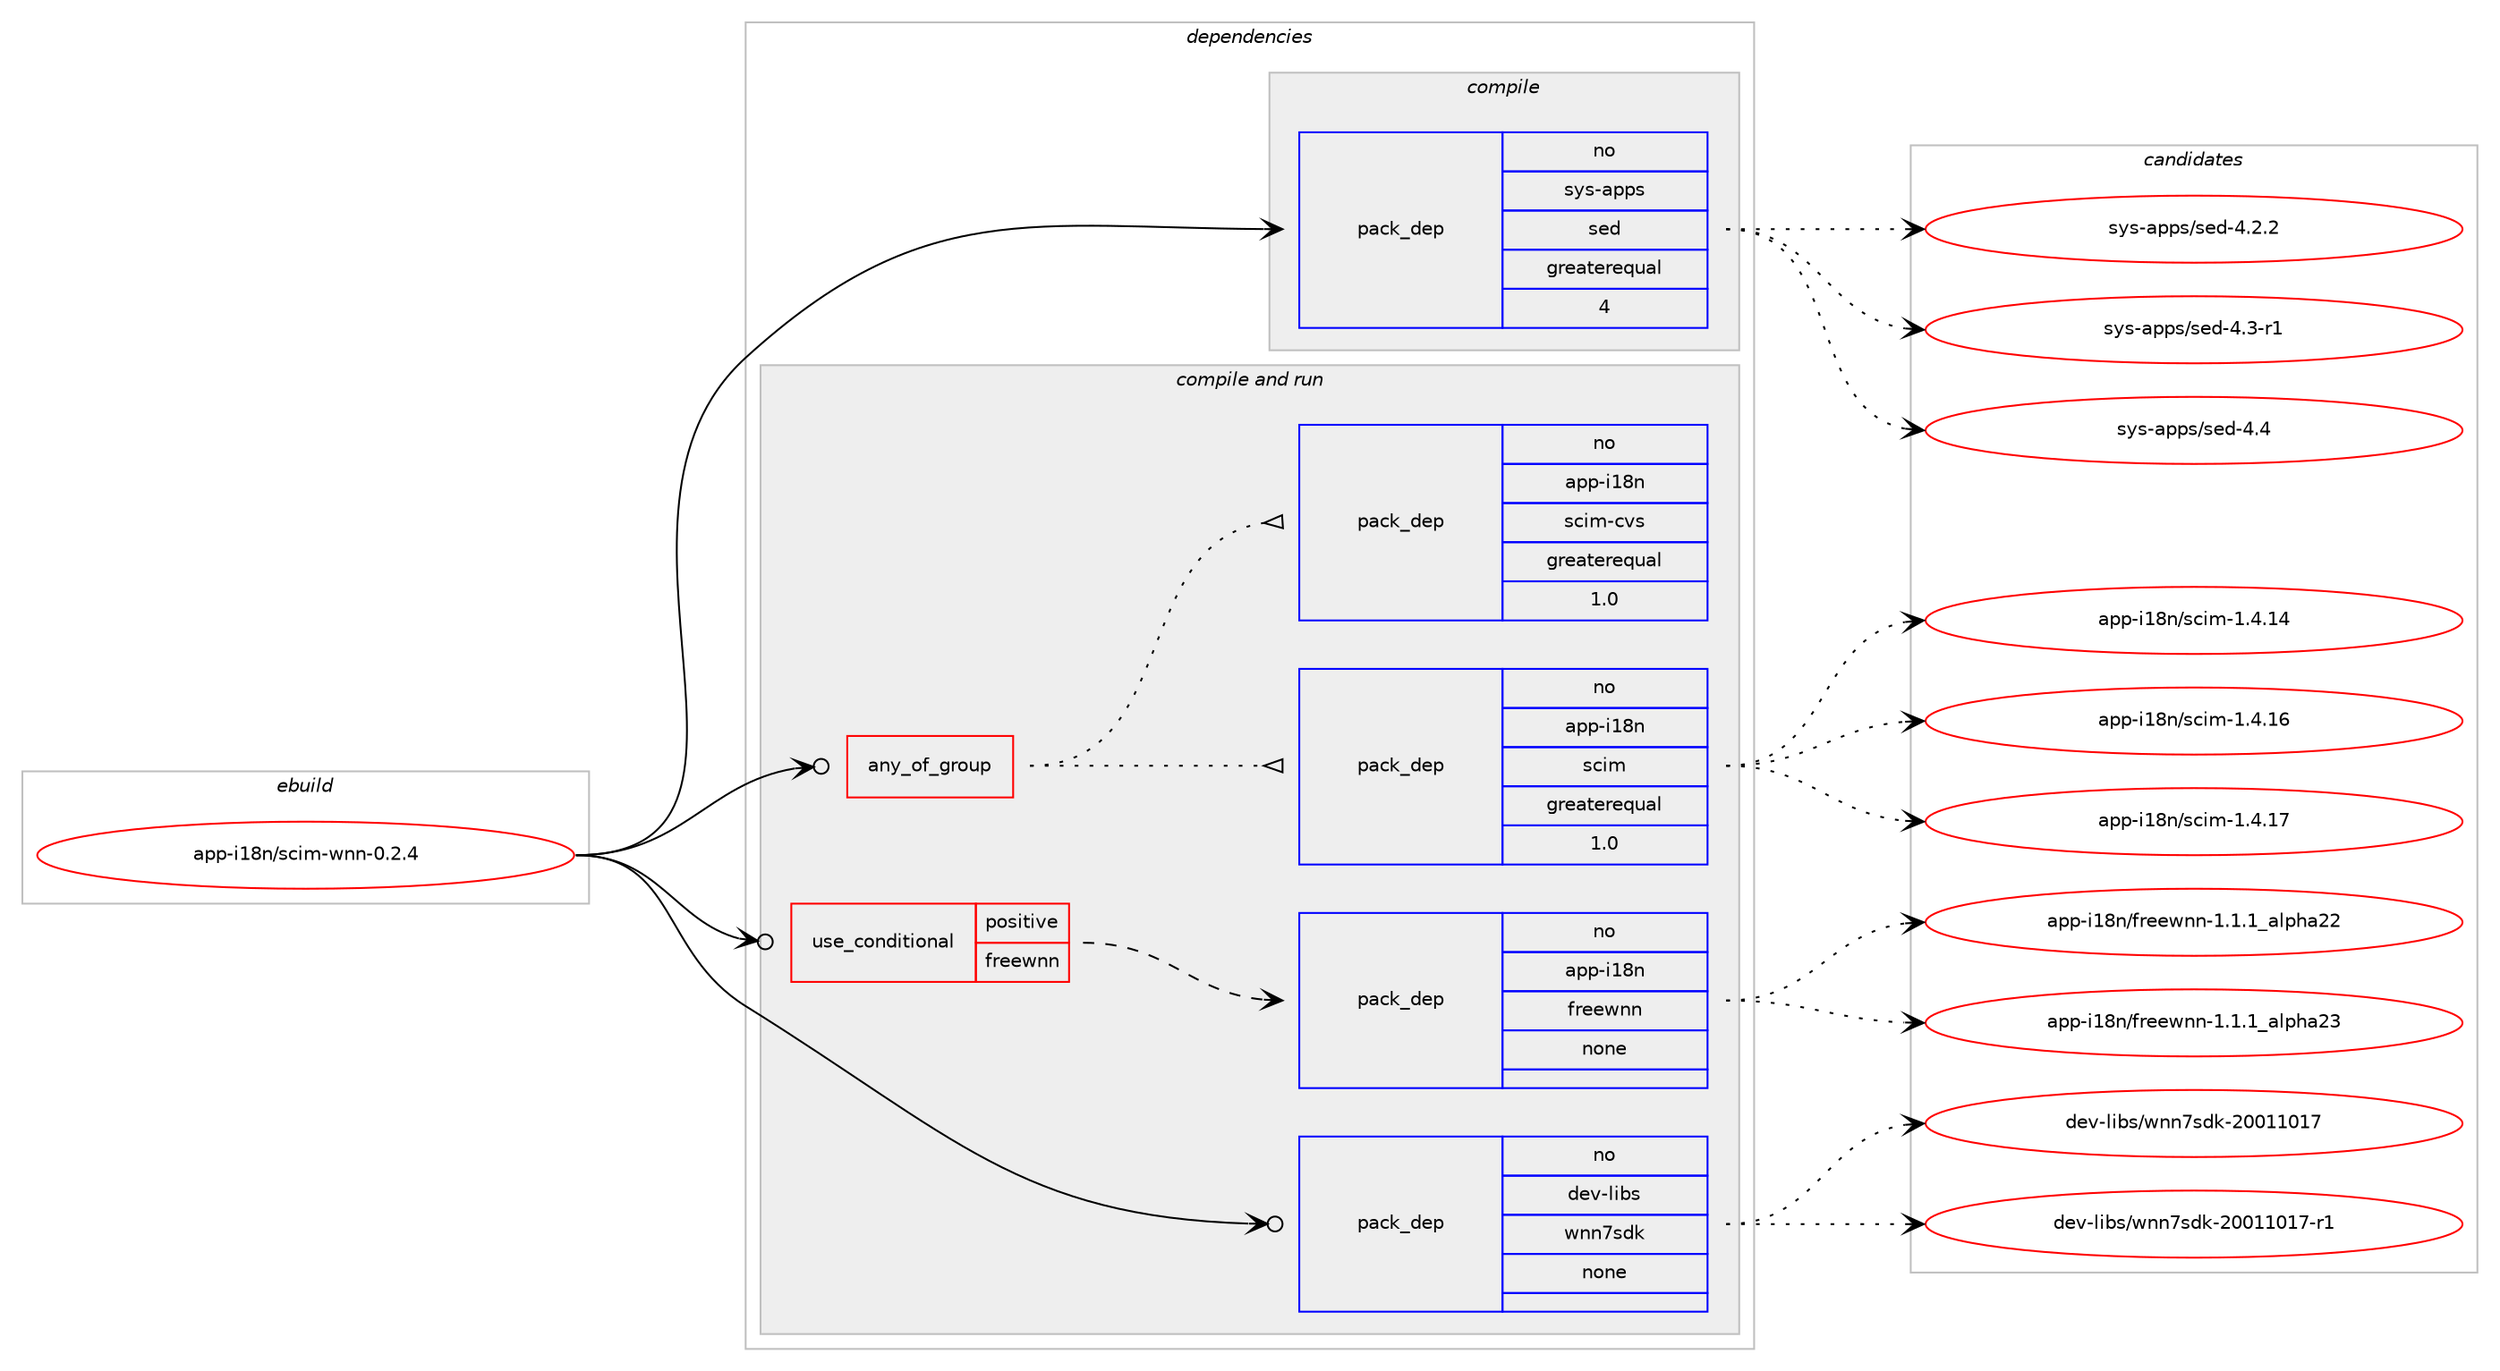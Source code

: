 digraph prolog {

# *************
# Graph options
# *************

newrank=true;
concentrate=true;
compound=true;
graph [rankdir=LR,fontname=Helvetica,fontsize=10,ranksep=1.5];#, ranksep=2.5, nodesep=0.2];
edge  [arrowhead=vee];
node  [fontname=Helvetica,fontsize=10];

# **********
# The ebuild
# **********

subgraph cluster_leftcol {
color=gray;
rank=same;
label=<<i>ebuild</i>>;
id [label="app-i18n/scim-wnn-0.2.4", color=red, width=4, href="../app-i18n/scim-wnn-0.2.4.svg"];
}

# ****************
# The dependencies
# ****************

subgraph cluster_midcol {
color=gray;
label=<<i>dependencies</i>>;
subgraph cluster_compile {
fillcolor="#eeeeee";
style=filled;
label=<<i>compile</i>>;
subgraph pack31086 {
dependency43752 [label=<<TABLE BORDER="0" CELLBORDER="1" CELLSPACING="0" CELLPADDING="4" WIDTH="220"><TR><TD ROWSPAN="6" CELLPADDING="30">pack_dep</TD></TR><TR><TD WIDTH="110">no</TD></TR><TR><TD>sys-apps</TD></TR><TR><TD>sed</TD></TR><TR><TD>greaterequal</TD></TR><TR><TD>4</TD></TR></TABLE>>, shape=none, color=blue];
}
id:e -> dependency43752:w [weight=20,style="solid",arrowhead="vee"];
}
subgraph cluster_compileandrun {
fillcolor="#eeeeee";
style=filled;
label=<<i>compile and run</i>>;
subgraph any691 {
dependency43753 [label=<<TABLE BORDER="0" CELLBORDER="1" CELLSPACING="0" CELLPADDING="4"><TR><TD CELLPADDING="10">any_of_group</TD></TR></TABLE>>, shape=none, color=red];subgraph pack31087 {
dependency43754 [label=<<TABLE BORDER="0" CELLBORDER="1" CELLSPACING="0" CELLPADDING="4" WIDTH="220"><TR><TD ROWSPAN="6" CELLPADDING="30">pack_dep</TD></TR><TR><TD WIDTH="110">no</TD></TR><TR><TD>app-i18n</TD></TR><TR><TD>scim</TD></TR><TR><TD>greaterequal</TD></TR><TR><TD>1.0</TD></TR></TABLE>>, shape=none, color=blue];
}
dependency43753:e -> dependency43754:w [weight=20,style="dotted",arrowhead="oinv"];
subgraph pack31088 {
dependency43755 [label=<<TABLE BORDER="0" CELLBORDER="1" CELLSPACING="0" CELLPADDING="4" WIDTH="220"><TR><TD ROWSPAN="6" CELLPADDING="30">pack_dep</TD></TR><TR><TD WIDTH="110">no</TD></TR><TR><TD>app-i18n</TD></TR><TR><TD>scim-cvs</TD></TR><TR><TD>greaterequal</TD></TR><TR><TD>1.0</TD></TR></TABLE>>, shape=none, color=blue];
}
dependency43753:e -> dependency43755:w [weight=20,style="dotted",arrowhead="oinv"];
}
id:e -> dependency43753:w [weight=20,style="solid",arrowhead="odotvee"];
subgraph cond11955 {
dependency43756 [label=<<TABLE BORDER="0" CELLBORDER="1" CELLSPACING="0" CELLPADDING="4"><TR><TD ROWSPAN="3" CELLPADDING="10">use_conditional</TD></TR><TR><TD>positive</TD></TR><TR><TD>freewnn</TD></TR></TABLE>>, shape=none, color=red];
subgraph pack31089 {
dependency43757 [label=<<TABLE BORDER="0" CELLBORDER="1" CELLSPACING="0" CELLPADDING="4" WIDTH="220"><TR><TD ROWSPAN="6" CELLPADDING="30">pack_dep</TD></TR><TR><TD WIDTH="110">no</TD></TR><TR><TD>app-i18n</TD></TR><TR><TD>freewnn</TD></TR><TR><TD>none</TD></TR><TR><TD></TD></TR></TABLE>>, shape=none, color=blue];
}
dependency43756:e -> dependency43757:w [weight=20,style="dashed",arrowhead="vee"];
}
id:e -> dependency43756:w [weight=20,style="solid",arrowhead="odotvee"];
subgraph pack31090 {
dependency43758 [label=<<TABLE BORDER="0" CELLBORDER="1" CELLSPACING="0" CELLPADDING="4" WIDTH="220"><TR><TD ROWSPAN="6" CELLPADDING="30">pack_dep</TD></TR><TR><TD WIDTH="110">no</TD></TR><TR><TD>dev-libs</TD></TR><TR><TD>wnn7sdk</TD></TR><TR><TD>none</TD></TR><TR><TD></TD></TR></TABLE>>, shape=none, color=blue];
}
id:e -> dependency43758:w [weight=20,style="solid",arrowhead="odotvee"];
}
subgraph cluster_run {
fillcolor="#eeeeee";
style=filled;
label=<<i>run</i>>;
}
}

# **************
# The candidates
# **************

subgraph cluster_choices {
rank=same;
color=gray;
label=<<i>candidates</i>>;

subgraph choice31086 {
color=black;
nodesep=1;
choice115121115459711211211547115101100455246504650 [label="sys-apps/sed-4.2.2", color=red, width=4,href="../sys-apps/sed-4.2.2.svg"];
choice115121115459711211211547115101100455246514511449 [label="sys-apps/sed-4.3-r1", color=red, width=4,href="../sys-apps/sed-4.3-r1.svg"];
choice11512111545971121121154711510110045524652 [label="sys-apps/sed-4.4", color=red, width=4,href="../sys-apps/sed-4.4.svg"];
dependency43752:e -> choice115121115459711211211547115101100455246504650:w [style=dotted,weight="100"];
dependency43752:e -> choice115121115459711211211547115101100455246514511449:w [style=dotted,weight="100"];
dependency43752:e -> choice11512111545971121121154711510110045524652:w [style=dotted,weight="100"];
}
subgraph choice31087 {
color=black;
nodesep=1;
choice97112112451054956110471159910510945494652464952 [label="app-i18n/scim-1.4.14", color=red, width=4,href="../app-i18n/scim-1.4.14.svg"];
choice97112112451054956110471159910510945494652464954 [label="app-i18n/scim-1.4.16", color=red, width=4,href="../app-i18n/scim-1.4.16.svg"];
choice97112112451054956110471159910510945494652464955 [label="app-i18n/scim-1.4.17", color=red, width=4,href="../app-i18n/scim-1.4.17.svg"];
dependency43754:e -> choice97112112451054956110471159910510945494652464952:w [style=dotted,weight="100"];
dependency43754:e -> choice97112112451054956110471159910510945494652464954:w [style=dotted,weight="100"];
dependency43754:e -> choice97112112451054956110471159910510945494652464955:w [style=dotted,weight="100"];
}
subgraph choice31088 {
color=black;
nodesep=1;
}
subgraph choice31089 {
color=black;
nodesep=1;
choice97112112451054956110471021141011011191101104549464946499597108112104975050 [label="app-i18n/freewnn-1.1.1_alpha22", color=red, width=4,href="../app-i18n/freewnn-1.1.1_alpha22.svg"];
choice97112112451054956110471021141011011191101104549464946499597108112104975051 [label="app-i18n/freewnn-1.1.1_alpha23", color=red, width=4,href="../app-i18n/freewnn-1.1.1_alpha23.svg"];
dependency43757:e -> choice97112112451054956110471021141011011191101104549464946499597108112104975050:w [style=dotted,weight="100"];
dependency43757:e -> choice97112112451054956110471021141011011191101104549464946499597108112104975051:w [style=dotted,weight="100"];
}
subgraph choice31090 {
color=black;
nodesep=1;
choice10010111845108105981154711911011055115100107455048484949484955 [label="dev-libs/wnn7sdk-20011017", color=red, width=4,href="../dev-libs/wnn7sdk-20011017.svg"];
choice100101118451081059811547119110110551151001074550484849494849554511449 [label="dev-libs/wnn7sdk-20011017-r1", color=red, width=4,href="../dev-libs/wnn7sdk-20011017-r1.svg"];
dependency43758:e -> choice10010111845108105981154711911011055115100107455048484949484955:w [style=dotted,weight="100"];
dependency43758:e -> choice100101118451081059811547119110110551151001074550484849494849554511449:w [style=dotted,weight="100"];
}
}

}
